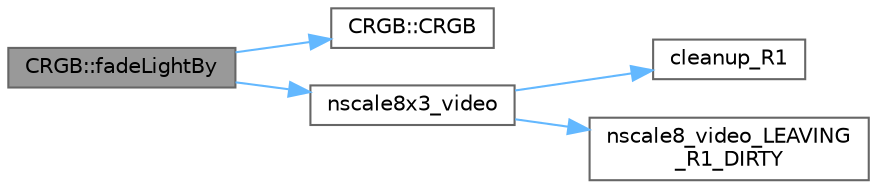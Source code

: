 digraph "CRGB::fadeLightBy"
{
 // INTERACTIVE_SVG=YES
 // LATEX_PDF_SIZE
  bgcolor="transparent";
  edge [fontname=Helvetica,fontsize=10,labelfontname=Helvetica,labelfontsize=10];
  node [fontname=Helvetica,fontsize=10,shape=box,height=0.2,width=0.4];
  rankdir="LR";
  Node1 [id="Node000001",label="CRGB::fadeLightBy",height=0.2,width=0.4,color="gray40", fillcolor="grey60", style="filled", fontcolor="black",tooltip="fadeLightBy is a synonym for nscale8_video(), as a fade instead of a scale"];
  Node1 -> Node2 [id="edge1_Node000001_Node000002",color="steelblue1",style="solid",tooltip=" "];
  Node2 [id="Node000002",label="CRGB::CRGB",height=0.2,width=0.4,color="grey40", fillcolor="white", style="filled",URL="$d7/d82/struct_c_r_g_b_a08d8e05a3fcdb88dedb886cad9cbd3fa.html#a08d8e05a3fcdb88dedb886cad9cbd3fa",tooltip="Default constructor."];
  Node1 -> Node3 [id="edge2_Node000001_Node000003",color="steelblue1",style="solid",tooltip=" "];
  Node3 [id="Node000003",label="nscale8x3_video",height=0.2,width=0.4,color="grey40", fillcolor="white", style="filled",URL="$d0/da8/group___scaling_ga700b7f510f32e8c91385093c436c27d9.html#ga700b7f510f32e8c91385093c436c27d9",tooltip="Scale three one-byte values by a fourth one, which is treated as the numerator of a fraction whose de..."];
  Node3 -> Node4 [id="edge3_Node000003_Node000004",color="steelblue1",style="solid",tooltip=" "];
  Node4 [id="Node000004",label="cleanup_R1",height=0.2,width=0.4,color="grey40", fillcolor="white", style="filled",URL="$d0/da5/group___scaling_dirty_ga3fade00fb4cf5b937b973128198a7a79.html#ga3fade00fb4cf5b937b973128198a7a79",tooltip="Clean up the r1 register after a series of *LEAVING_R1_DIRTY calls."];
  Node3 -> Node5 [id="edge4_Node000003_Node000005",color="steelblue1",style="solid",tooltip=" "];
  Node5 [id="Node000005",label="nscale8_video_LEAVING\l_R1_DIRTY",height=0.2,width=0.4,color="grey40", fillcolor="white", style="filled",URL="$d0/da5/group___scaling_dirty_gadfd26d9b154f5ec79dbffe612dafd146.html#gadfd26d9b154f5ec79dbffe612dafd146",tooltip="In place modifying version of scale8_video() that does not clean up the R1 register on AVR."];
}
